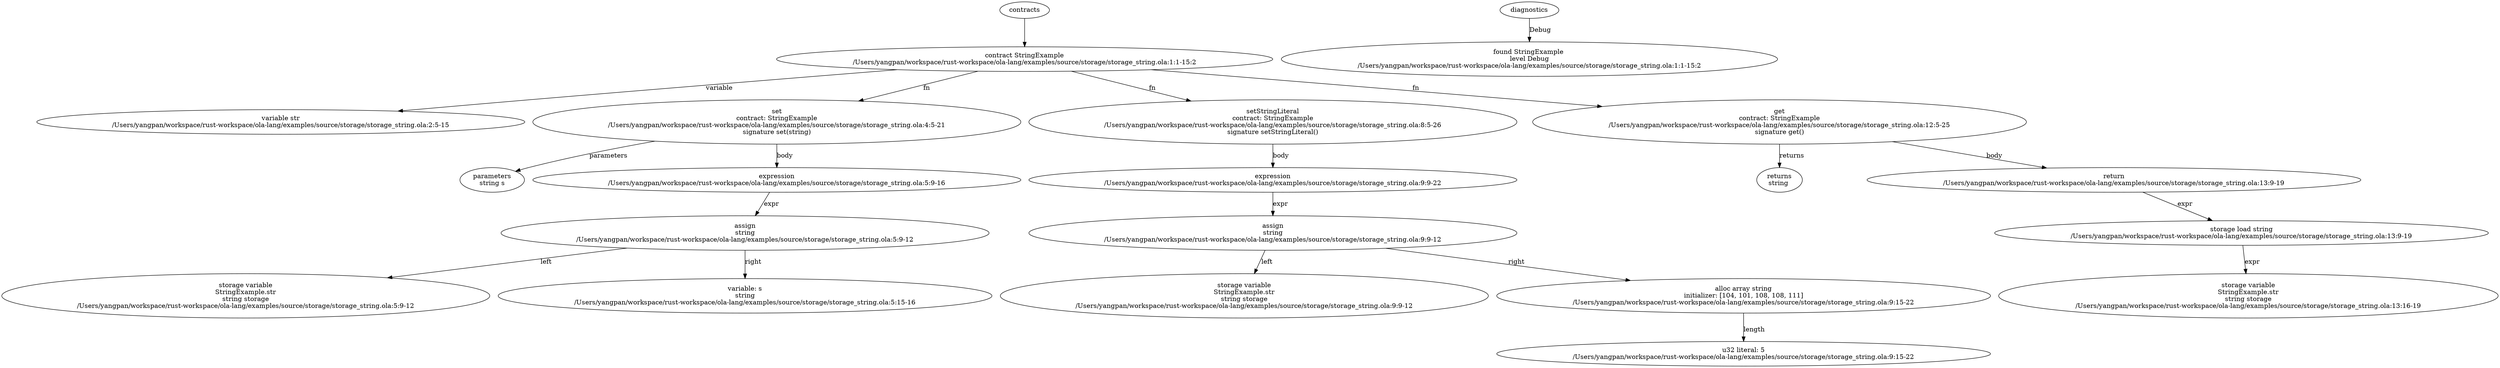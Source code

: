 strict digraph "/Users/yangpan/workspace/rust-workspace/ola-lang/examples/source/storage/storage_string.ola" {
	contract [label="contract StringExample\n/Users/yangpan/workspace/rust-workspace/ola-lang/examples/source/storage/storage_string.ola:1:1-15:2"]
	var [label="variable str\n/Users/yangpan/workspace/rust-workspace/ola-lang/examples/source/storage/storage_string.ola:2:5-15"]
	set [label="set\ncontract: StringExample\n/Users/yangpan/workspace/rust-workspace/ola-lang/examples/source/storage/storage_string.ola:4:5-21\nsignature set(string)"]
	parameters [label="parameters\nstring s"]
	expr [label="expression\n/Users/yangpan/workspace/rust-workspace/ola-lang/examples/source/storage/storage_string.ola:5:9-16"]
	assign [label="assign\nstring\n/Users/yangpan/workspace/rust-workspace/ola-lang/examples/source/storage/storage_string.ola:5:9-12"]
	storage_var [label="storage variable\nStringExample.str\nstring storage\n/Users/yangpan/workspace/rust-workspace/ola-lang/examples/source/storage/storage_string.ola:5:9-12"]
	variable [label="variable: s\nstring\n/Users/yangpan/workspace/rust-workspace/ola-lang/examples/source/storage/storage_string.ola:5:15-16"]
	setStringLiteral [label="setStringLiteral\ncontract: StringExample\n/Users/yangpan/workspace/rust-workspace/ola-lang/examples/source/storage/storage_string.ola:8:5-26\nsignature setStringLiteral()"]
	expr_10 [label="expression\n/Users/yangpan/workspace/rust-workspace/ola-lang/examples/source/storage/storage_string.ola:9:9-22"]
	assign_11 [label="assign\nstring\n/Users/yangpan/workspace/rust-workspace/ola-lang/examples/source/storage/storage_string.ola:9:9-12"]
	storage_var_12 [label="storage variable\nStringExample.str\nstring storage\n/Users/yangpan/workspace/rust-workspace/ola-lang/examples/source/storage/storage_string.ola:9:9-12"]
	alloc_array [label="alloc array string\ninitializer: [104, 101, 108, 108, 111]\n/Users/yangpan/workspace/rust-workspace/ola-lang/examples/source/storage/storage_string.ola:9:15-22"]
	number_literal [label="u32 literal: 5\n/Users/yangpan/workspace/rust-workspace/ola-lang/examples/source/storage/storage_string.ola:9:15-22"]
	get [label="get\ncontract: StringExample\n/Users/yangpan/workspace/rust-workspace/ola-lang/examples/source/storage/storage_string.ola:12:5-25\nsignature get()"]
	returns [label="returns\nstring "]
	return [label="return\n/Users/yangpan/workspace/rust-workspace/ola-lang/examples/source/storage/storage_string.ola:13:9-19"]
	storage_load [label="storage load string\n/Users/yangpan/workspace/rust-workspace/ola-lang/examples/source/storage/storage_string.ola:13:9-19"]
	storage_var_19 [label="storage variable\nStringExample.str\nstring storage\n/Users/yangpan/workspace/rust-workspace/ola-lang/examples/source/storage/storage_string.ola:13:16-19"]
	diagnostic [label="found StringExample \nlevel Debug\n/Users/yangpan/workspace/rust-workspace/ola-lang/examples/source/storage/storage_string.ola:1:1-15:2"]
	contracts -> contract
	contract -> var [label="variable"]
	contract -> set [label="fn"]
	set -> parameters [label="parameters"]
	set -> expr [label="body"]
	expr -> assign [label="expr"]
	assign -> storage_var [label="left"]
	assign -> variable [label="right"]
	contract -> setStringLiteral [label="fn"]
	setStringLiteral -> expr_10 [label="body"]
	expr_10 -> assign_11 [label="expr"]
	assign_11 -> storage_var_12 [label="left"]
	assign_11 -> alloc_array [label="right"]
	alloc_array -> number_literal [label="length"]
	contract -> get [label="fn"]
	get -> returns [label="returns"]
	get -> return [label="body"]
	return -> storage_load [label="expr"]
	storage_load -> storage_var_19 [label="expr"]
	diagnostics -> diagnostic [label="Debug"]
}
